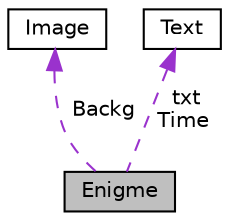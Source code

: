 digraph "Enigme"
{
 // LATEX_PDF_SIZE
  edge [fontname="Helvetica",fontsize="10",labelfontname="Helvetica",labelfontsize="10"];
  node [fontname="Helvetica",fontsize="10",shape=record];
  Node1 [label="Enigme",height=0.2,width=0.4,color="black", fillcolor="grey75", style="filled", fontcolor="black",tooltip=" "];
  Node2 -> Node1 [dir="back",color="darkorchid3",fontsize="10",style="dashed",label=" Backg" ];
  Node2 [label="Image",height=0.2,width=0.4,color="black", fillcolor="white", style="filled",URL="$structImage.html",tooltip=" "];
  Node3 -> Node1 [dir="back",color="darkorchid3",fontsize="10",style="dashed",label=" txt\nTime" ];
  Node3 [label="Text",height=0.2,width=0.4,color="black", fillcolor="white", style="filled",URL="$structText.html",tooltip=" "];
}

